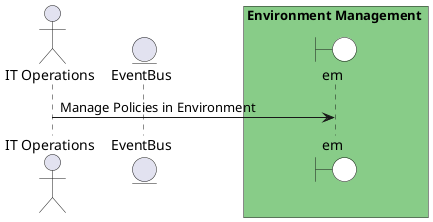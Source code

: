 @startuml

actor "IT Operations"


entity EventBus

box Environment Management #88cc88
    boundary em #white
end box



"IT Operations" -> em: Manage Policies in Environment



@enduml
